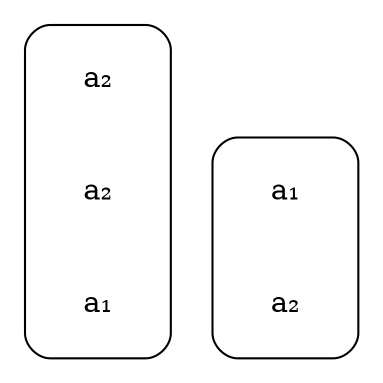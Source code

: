 digraph {
    rankdir=LR
    node[shape=plaintext]

    subgraph cluster_0  {
        style=rounded
        a3[label="a₂"]
        a2[label="a₂"]
        a1[label="a₁"]
    }

    a2 -> b1[style=invis]
    a1 -> b2[style=invis]

    subgraph cluster_1  {
        style=rounded
        b1[label="a₁"]
        b2[label="a₂"]
    }
}
